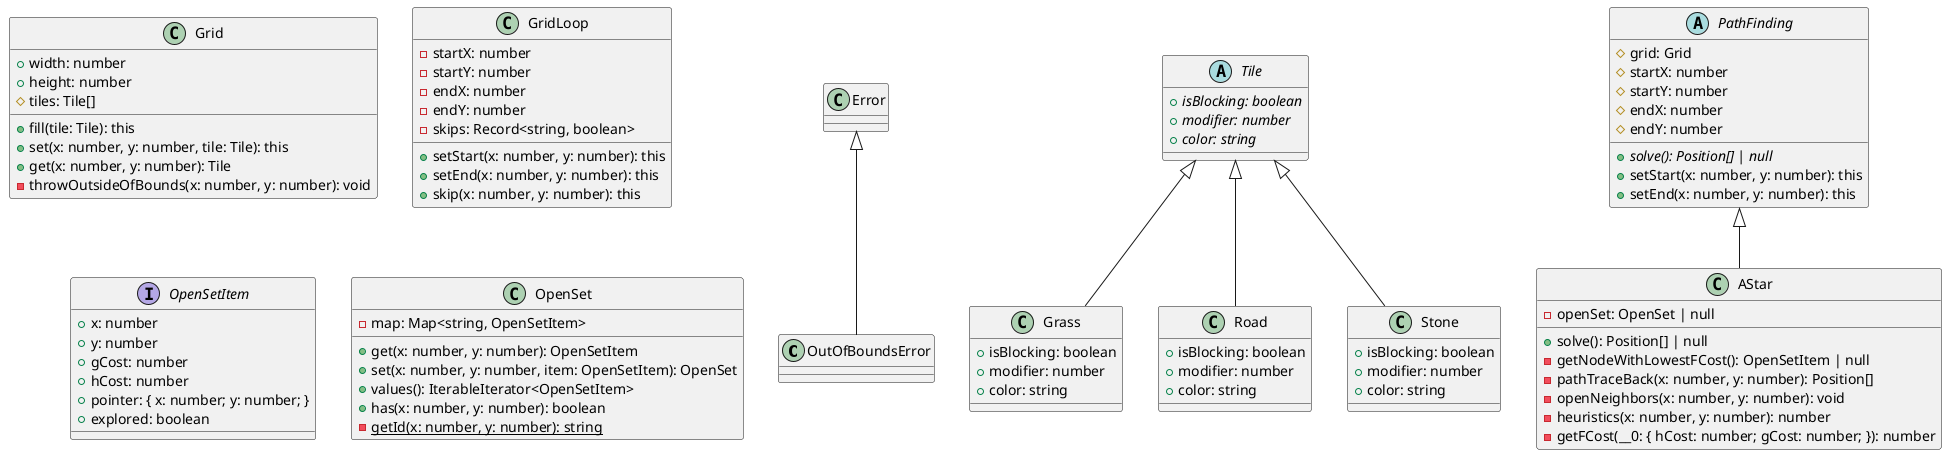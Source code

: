@startuml
class OutOfBoundsError extends Error
abstract class Tile {
    +{abstract} isBlocking: boolean
    +{abstract} modifier: number
    +{abstract} color: string
}
class Grid {
    +width: number
    +height: number
    #tiles: Tile[]
    +fill(tile: Tile): this
    +set(x: number, y: number, tile: Tile): this
    +get(x: number, y: number): Tile
    -throwOutsideOfBounds(x: number, y: number): void
}
class GridLoop {
    -startX: number
    -startY: number
    -endX: number
    -endY: number
    -skips: Record<string, boolean>
    +setStart(x: number, y: number): this
    +setEnd(x: number, y: number): this
    +skip(x: number, y: number): this
}
abstract class PathFinding {
    #grid: Grid
    #startX: number
    #startY: number
    #endX: number
    #endY: number
    +{abstract} solve(): Position[] | null
    +setStart(x: number, y: number): this
    +setEnd(x: number, y: number): this
}
interface OpenSetItem {
    +x: number
    +y: number
    +gCost: number
    +hCost: number
    +pointer: { x: number; y: number; }
    +explored: boolean
}
class OpenSet {
    -map: Map<string, OpenSetItem>
    +get(x: number, y: number): OpenSetItem
    +set(x: number, y: number, item: OpenSetItem): OpenSet
    +values(): IterableIterator<OpenSetItem>
    +has(x: number, y: number): boolean
    -{static} getId(x: number, y: number): string
}
class AStar extends PathFinding {
    -openSet: OpenSet | null
    +solve(): Position[] | null
    -getNodeWithLowestFCost(): OpenSetItem | null
    -pathTraceBack(x: number, y: number): Position[]
    -openNeighbors(x: number, y: number): void
    -heuristics(x: number, y: number): number
    -getFCost(__0: { hCost: number; gCost: number; }): number
}
class Grass extends Tile {
    +isBlocking: boolean
    +modifier: number
    +color: string
}
class Road extends Tile {
    +isBlocking: boolean
    +modifier: number
    +color: string
}
class Stone extends Tile {
    +isBlocking: boolean
    +modifier: number
    +color: string
}
@enduml